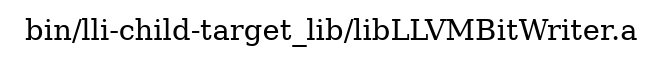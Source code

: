 digraph "bin/lli-child-target_lib/libLLVMBitWriter.a" {
	label="bin/lli-child-target_lib/libLLVMBitWriter.a";
	rankdir=LR;

}
